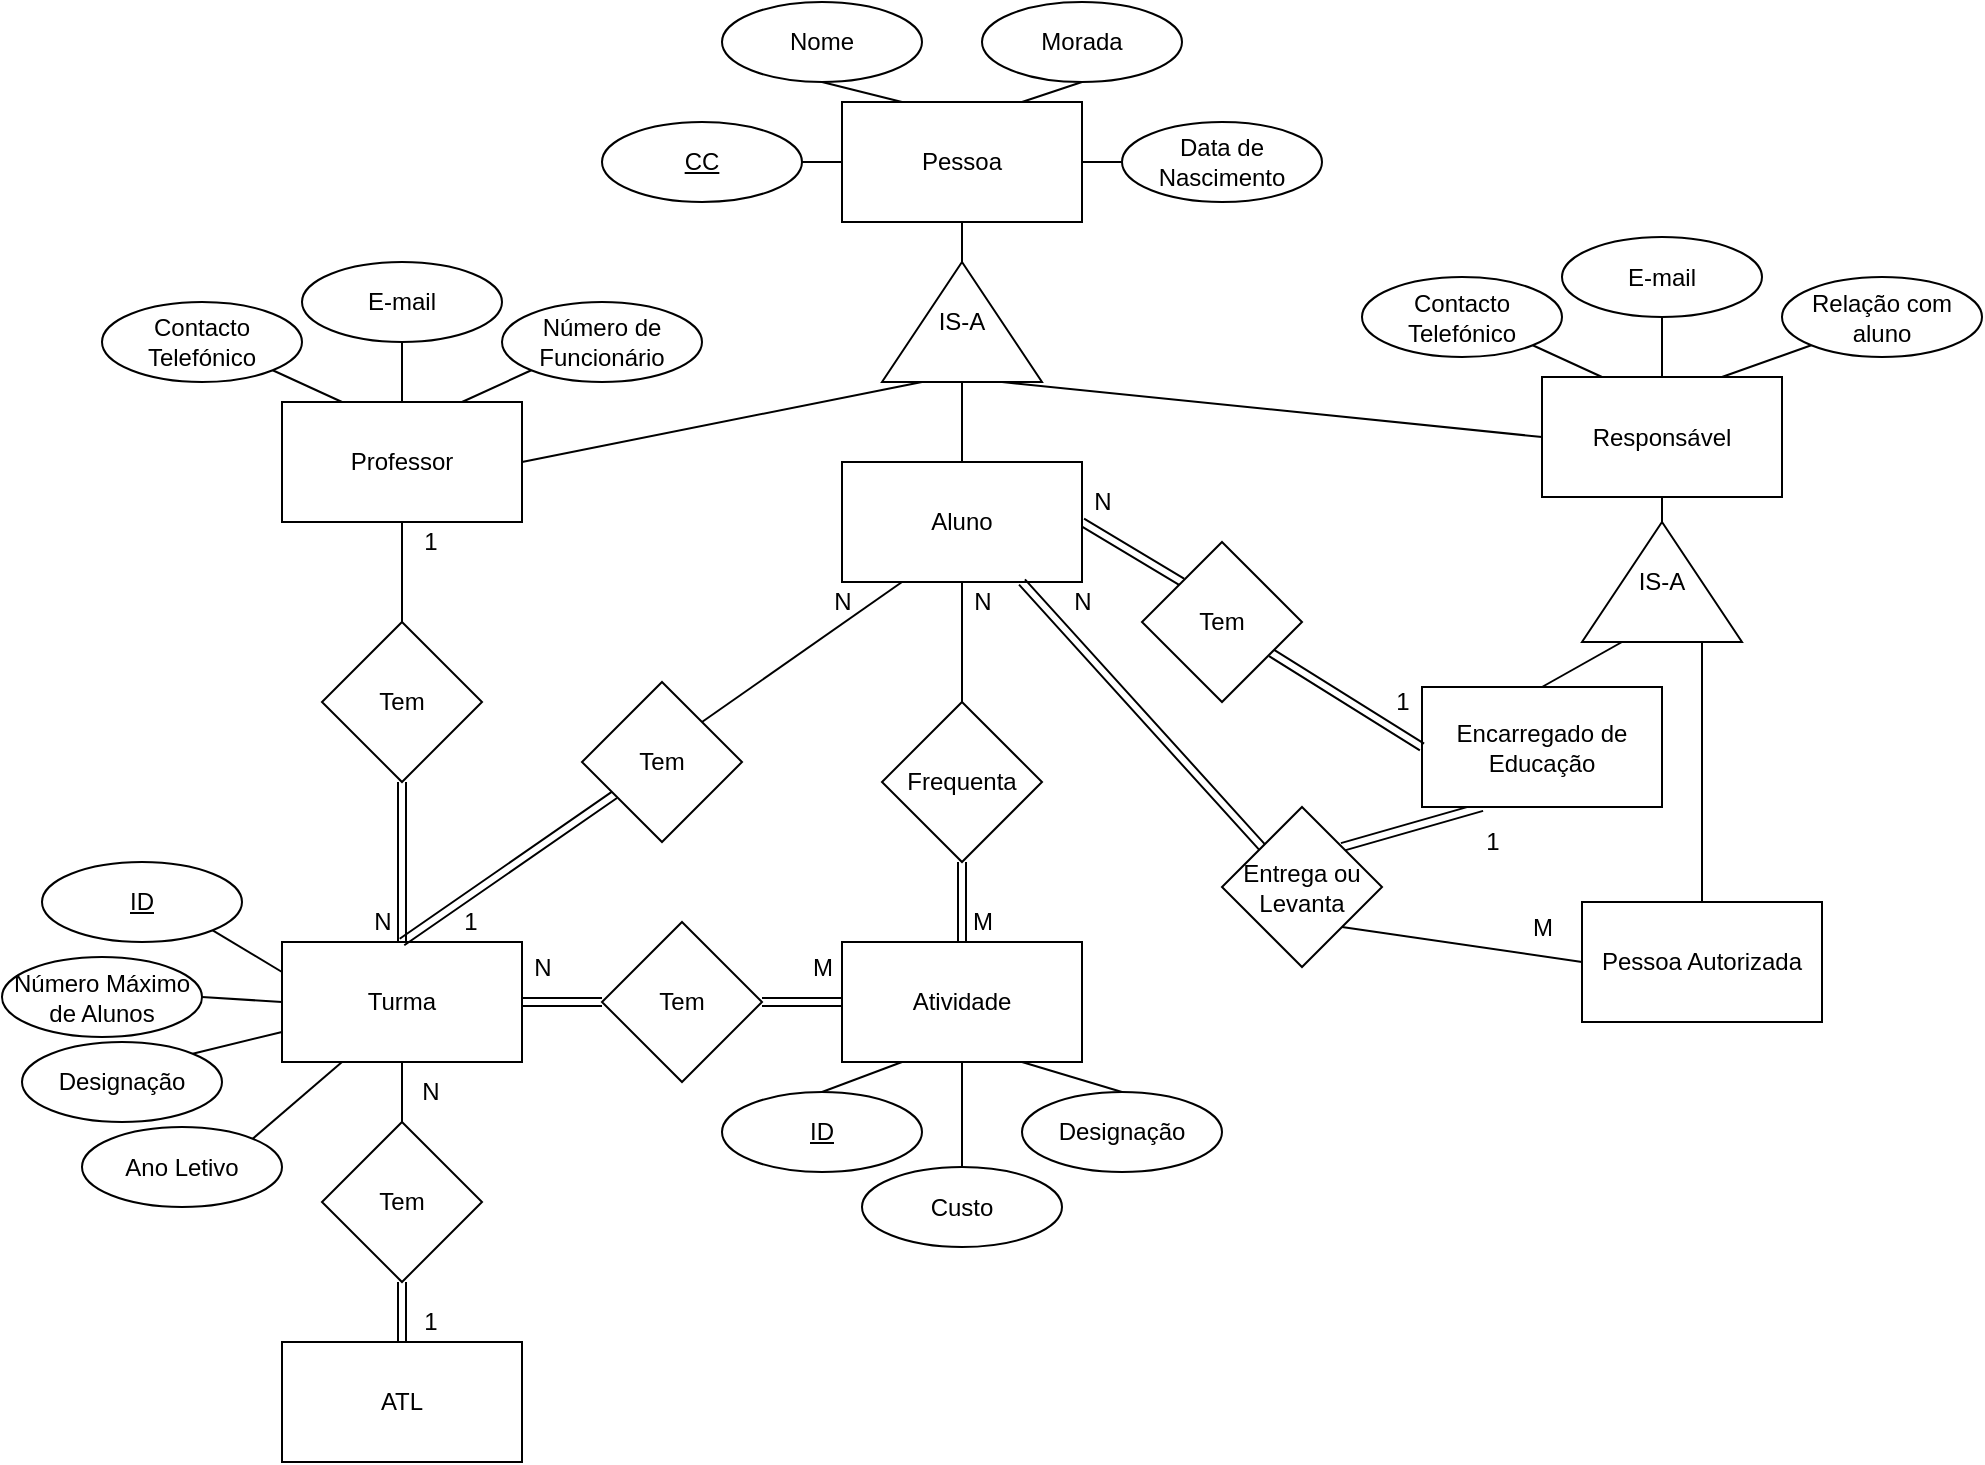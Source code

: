 <mxfile version="16.5.2" type="device"><diagram id="hzgo_Ae2B0jGEH-jkzRj" name="Page-1"><mxGraphModel dx="1221" dy="613" grid="1" gridSize="10" guides="1" tooltips="1" connect="1" arrows="1" fold="1" page="1" pageScale="1" pageWidth="827" pageHeight="1169" math="0" shadow="0"><root><mxCell id="0"/><mxCell id="1" parent="0"/><mxCell id="zbcEVNF7GU3mGM6sDXMu-1" value="ATL" style="rounded=0;whiteSpace=wrap;html=1;" parent="1" vertex="1"><mxGeometry x="140" y="670" width="120" height="60" as="geometry"/></mxCell><mxCell id="HJI1hfKRqHcVIKqyaIGi-65" style="edgeStyle=none;rounded=0;orthogonalLoop=1;jettySize=auto;html=1;exitX=0.5;exitY=1;exitDx=0;exitDy=0;entryX=0.5;entryY=0;entryDx=0;entryDy=0;endArrow=none;endFill=0;shape=link;" edge="1" parent="1" source="zbcEVNF7GU3mGM6sDXMu-2" target="zbcEVNF7GU3mGM6sDXMu-1"><mxGeometry relative="1" as="geometry"/></mxCell><mxCell id="zbcEVNF7GU3mGM6sDXMu-2" value="Tem" style="rhombus;whiteSpace=wrap;html=1;" parent="1" vertex="1"><mxGeometry x="160" y="560" width="80" height="80" as="geometry"/></mxCell><mxCell id="HJI1hfKRqHcVIKqyaIGi-64" style="edgeStyle=none;rounded=0;orthogonalLoop=1;jettySize=auto;html=1;exitX=0.5;exitY=1;exitDx=0;exitDy=0;entryX=0.5;entryY=0;entryDx=0;entryDy=0;endArrow=none;endFill=0;" edge="1" parent="1" source="zbcEVNF7GU3mGM6sDXMu-3" target="zbcEVNF7GU3mGM6sDXMu-2"><mxGeometry relative="1" as="geometry"/></mxCell><mxCell id="HJI1hfKRqHcVIKqyaIGi-67" style="edgeStyle=none;rounded=0;orthogonalLoop=1;jettySize=auto;html=1;exitX=0;exitY=0.25;exitDx=0;exitDy=0;entryX=1;entryY=1;entryDx=0;entryDy=0;endArrow=none;endFill=0;" edge="1" parent="1" source="zbcEVNF7GU3mGM6sDXMu-3" target="zbcEVNF7GU3mGM6sDXMu-4"><mxGeometry relative="1" as="geometry"/></mxCell><mxCell id="HJI1hfKRqHcVIKqyaIGi-68" style="edgeStyle=none;rounded=0;orthogonalLoop=1;jettySize=auto;html=1;exitX=0;exitY=0.5;exitDx=0;exitDy=0;entryX=1;entryY=0.5;entryDx=0;entryDy=0;endArrow=none;endFill=0;" edge="1" parent="1" source="zbcEVNF7GU3mGM6sDXMu-3" target="HJI1hfKRqHcVIKqyaIGi-4"><mxGeometry relative="1" as="geometry"/></mxCell><mxCell id="HJI1hfKRqHcVIKqyaIGi-93" style="edgeStyle=none;shape=link;rounded=0;orthogonalLoop=1;jettySize=auto;html=1;exitX=1;exitY=0.5;exitDx=0;exitDy=0;entryX=0;entryY=0.5;entryDx=0;entryDy=0;endArrow=none;endFill=0;" edge="1" parent="1" source="zbcEVNF7GU3mGM6sDXMu-3" target="HJI1hfKRqHcVIKqyaIGi-91"><mxGeometry relative="1" as="geometry"/></mxCell><mxCell id="zbcEVNF7GU3mGM6sDXMu-3" value="Turma" style="rounded=0;whiteSpace=wrap;html=1;" parent="1" vertex="1"><mxGeometry x="140" y="470" width="120" height="60" as="geometry"/></mxCell><mxCell id="zbcEVNF7GU3mGM6sDXMu-4" value="&lt;u&gt;ID&lt;/u&gt;" style="ellipse;whiteSpace=wrap;html=1;" parent="1" vertex="1"><mxGeometry x="20" y="430" width="100" height="40" as="geometry"/></mxCell><mxCell id="HJI1hfKRqHcVIKqyaIGi-69" style="edgeStyle=none;rounded=0;orthogonalLoop=1;jettySize=auto;html=1;exitX=1;exitY=0;exitDx=0;exitDy=0;entryX=0;entryY=0.75;entryDx=0;entryDy=0;endArrow=none;endFill=0;" edge="1" parent="1" source="HJI1hfKRqHcVIKqyaIGi-1" target="zbcEVNF7GU3mGM6sDXMu-3"><mxGeometry relative="1" as="geometry"/></mxCell><mxCell id="HJI1hfKRqHcVIKqyaIGi-1" value="Designação" style="ellipse;whiteSpace=wrap;html=1;" vertex="1" parent="1"><mxGeometry x="10" y="520" width="100" height="40" as="geometry"/></mxCell><mxCell id="HJI1hfKRqHcVIKqyaIGi-70" style="edgeStyle=none;rounded=0;orthogonalLoop=1;jettySize=auto;html=1;exitX=1;exitY=0;exitDx=0;exitDy=0;entryX=0.25;entryY=1;entryDx=0;entryDy=0;endArrow=none;endFill=0;" edge="1" parent="1" source="HJI1hfKRqHcVIKqyaIGi-2" target="zbcEVNF7GU3mGM6sDXMu-3"><mxGeometry relative="1" as="geometry"/></mxCell><mxCell id="HJI1hfKRqHcVIKqyaIGi-2" value="Ano Letivo" style="ellipse;whiteSpace=wrap;html=1;" vertex="1" parent="1"><mxGeometry x="40" y="562.5" width="100" height="40" as="geometry"/></mxCell><mxCell id="HJI1hfKRqHcVIKqyaIGi-4" value="Número Máximo de Alunos" style="ellipse;whiteSpace=wrap;html=1;" vertex="1" parent="1"><mxGeometry y="477.5" width="100" height="40" as="geometry"/></mxCell><mxCell id="HJI1hfKRqHcVIKqyaIGi-57" style="edgeStyle=none;rounded=0;orthogonalLoop=1;jettySize=auto;html=1;exitX=0.25;exitY=1;exitDx=0;exitDy=0;entryX=0.5;entryY=0;entryDx=0;entryDy=0;endArrow=none;endFill=0;" edge="1" parent="1" source="HJI1hfKRqHcVIKqyaIGi-5" target="HJI1hfKRqHcVIKqyaIGi-6"><mxGeometry relative="1" as="geometry"/></mxCell><mxCell id="HJI1hfKRqHcVIKqyaIGi-58" style="edgeStyle=none;rounded=0;orthogonalLoop=1;jettySize=auto;html=1;exitX=0.5;exitY=1;exitDx=0;exitDy=0;entryX=0.5;entryY=0;entryDx=0;entryDy=0;endArrow=none;endFill=0;" edge="1" parent="1" source="HJI1hfKRqHcVIKqyaIGi-5" target="HJI1hfKRqHcVIKqyaIGi-8"><mxGeometry relative="1" as="geometry"/></mxCell><mxCell id="HJI1hfKRqHcVIKqyaIGi-59" style="edgeStyle=none;rounded=0;orthogonalLoop=1;jettySize=auto;html=1;exitX=0.75;exitY=1;exitDx=0;exitDy=0;entryX=0.5;entryY=0;entryDx=0;entryDy=0;endArrow=none;endFill=0;" edge="1" parent="1" source="HJI1hfKRqHcVIKqyaIGi-5" target="HJI1hfKRqHcVIKqyaIGi-7"><mxGeometry relative="1" as="geometry"/></mxCell><mxCell id="HJI1hfKRqHcVIKqyaIGi-92" style="edgeStyle=none;shape=link;rounded=0;orthogonalLoop=1;jettySize=auto;html=1;exitX=0;exitY=0.5;exitDx=0;exitDy=0;entryX=1;entryY=0.5;entryDx=0;entryDy=0;endArrow=none;endFill=0;" edge="1" parent="1" source="HJI1hfKRqHcVIKqyaIGi-5" target="HJI1hfKRqHcVIKqyaIGi-91"><mxGeometry relative="1" as="geometry"/></mxCell><mxCell id="HJI1hfKRqHcVIKqyaIGi-5" value="Atividade" style="whiteSpace=wrap;html=1;" vertex="1" parent="1"><mxGeometry x="420" y="470" width="120" height="60" as="geometry"/></mxCell><mxCell id="HJI1hfKRqHcVIKqyaIGi-6" value="&lt;u&gt;ID&lt;/u&gt;" style="ellipse;whiteSpace=wrap;html=1;" vertex="1" parent="1"><mxGeometry x="360" y="545" width="100" height="40" as="geometry"/></mxCell><mxCell id="HJI1hfKRqHcVIKqyaIGi-7" value="Designação" style="ellipse;whiteSpace=wrap;html=1;" vertex="1" parent="1"><mxGeometry x="510" y="545" width="100" height="40" as="geometry"/></mxCell><mxCell id="HJI1hfKRqHcVIKqyaIGi-8" value="Custo" style="ellipse;whiteSpace=wrap;html=1;" vertex="1" parent="1"><mxGeometry x="430" y="582.5" width="100" height="40" as="geometry"/></mxCell><mxCell id="HJI1hfKRqHcVIKqyaIGi-52" style="edgeStyle=none;rounded=0;orthogonalLoop=1;jettySize=auto;html=1;exitX=1;exitY=0.5;exitDx=0;exitDy=0;entryX=0;entryY=0;entryDx=0;entryDy=0;endArrow=none;endFill=0;shape=link;" edge="1" parent="1" source="HJI1hfKRqHcVIKqyaIGi-9" target="HJI1hfKRqHcVIKqyaIGi-50"><mxGeometry relative="1" as="geometry"/></mxCell><mxCell id="HJI1hfKRqHcVIKqyaIGi-60" value="" style="edgeStyle=none;rounded=0;orthogonalLoop=1;jettySize=auto;html=1;endArrow=none;endFill=0;entryX=0.5;entryY=0;entryDx=0;entryDy=0;exitX=0.5;exitY=1;exitDx=0;exitDy=0;" edge="1" parent="1" source="HJI1hfKRqHcVIKqyaIGi-9" target="HJI1hfKRqHcVIKqyaIGi-10"><mxGeometry relative="1" as="geometry"/></mxCell><mxCell id="HJI1hfKRqHcVIKqyaIGi-62" style="edgeStyle=none;rounded=0;orthogonalLoop=1;jettySize=auto;html=1;exitX=0.25;exitY=1;exitDx=0;exitDy=0;entryX=1;entryY=0;entryDx=0;entryDy=0;endArrow=none;endFill=0;" edge="1" parent="1" source="HJI1hfKRqHcVIKqyaIGi-9" target="HJI1hfKRqHcVIKqyaIGi-27"><mxGeometry relative="1" as="geometry"/></mxCell><mxCell id="HJI1hfKRqHcVIKqyaIGi-9" value="Aluno" style="rounded=0;whiteSpace=wrap;html=1;" vertex="1" parent="1"><mxGeometry x="420" y="230" width="120" height="60" as="geometry"/></mxCell><mxCell id="HJI1hfKRqHcVIKqyaIGi-61" style="edgeStyle=none;rounded=0;orthogonalLoop=1;jettySize=auto;html=1;exitX=0.5;exitY=1;exitDx=0;exitDy=0;entryX=0.5;entryY=0;entryDx=0;entryDy=0;endArrow=none;endFill=0;shape=link;" edge="1" parent="1" source="HJI1hfKRqHcVIKqyaIGi-10" target="HJI1hfKRqHcVIKqyaIGi-5"><mxGeometry relative="1" as="geometry"/></mxCell><mxCell id="HJI1hfKRqHcVIKqyaIGi-10" value="Frequenta" style="rhombus;whiteSpace=wrap;html=1;" vertex="1" parent="1"><mxGeometry x="440" y="350" width="80" height="80" as="geometry"/></mxCell><mxCell id="HJI1hfKRqHcVIKqyaIGi-39" style="edgeStyle=none;rounded=0;orthogonalLoop=1;jettySize=auto;html=1;exitX=1;exitY=0.5;exitDx=0;exitDy=0;entryX=0;entryY=0.25;entryDx=0;entryDy=0;endArrow=none;endFill=0;" edge="1" parent="1" source="HJI1hfKRqHcVIKqyaIGi-15" target="HJI1hfKRqHcVIKqyaIGi-26"><mxGeometry relative="1" as="geometry"/></mxCell><mxCell id="HJI1hfKRqHcVIKqyaIGi-66" style="edgeStyle=none;rounded=0;orthogonalLoop=1;jettySize=auto;html=1;exitX=0.5;exitY=1;exitDx=0;exitDy=0;entryX=0.5;entryY=0;entryDx=0;entryDy=0;endArrow=none;endFill=0;" edge="1" parent="1" source="HJI1hfKRqHcVIKqyaIGi-15" target="HJI1hfKRqHcVIKqyaIGi-74"><mxGeometry relative="1" as="geometry"/></mxCell><mxCell id="HJI1hfKRqHcVIKqyaIGi-71" style="edgeStyle=none;rounded=0;orthogonalLoop=1;jettySize=auto;html=1;exitX=0.75;exitY=0;exitDx=0;exitDy=0;entryX=0;entryY=1;entryDx=0;entryDy=0;endArrow=none;endFill=0;" edge="1" parent="1" source="HJI1hfKRqHcVIKqyaIGi-15" target="HJI1hfKRqHcVIKqyaIGi-18"><mxGeometry relative="1" as="geometry"/></mxCell><mxCell id="HJI1hfKRqHcVIKqyaIGi-72" style="edgeStyle=none;rounded=0;orthogonalLoop=1;jettySize=auto;html=1;exitX=0.5;exitY=0;exitDx=0;exitDy=0;entryX=0.5;entryY=1;entryDx=0;entryDy=0;endArrow=none;endFill=0;" edge="1" parent="1" source="HJI1hfKRqHcVIKqyaIGi-15" target="HJI1hfKRqHcVIKqyaIGi-24"><mxGeometry relative="1" as="geometry"/></mxCell><mxCell id="HJI1hfKRqHcVIKqyaIGi-15" value="Professor" style="rounded=0;whiteSpace=wrap;html=1;" vertex="1" parent="1"><mxGeometry x="140" y="200" width="120" height="60" as="geometry"/></mxCell><mxCell id="HJI1hfKRqHcVIKqyaIGi-18" value="Número de Funcionário" style="ellipse;whiteSpace=wrap;html=1;" vertex="1" parent="1"><mxGeometry x="250" y="150" width="100" height="40" as="geometry"/></mxCell><mxCell id="HJI1hfKRqHcVIKqyaIGi-35" style="edgeStyle=none;rounded=0;orthogonalLoop=1;jettySize=auto;html=1;exitX=0.5;exitY=1;exitDx=0;exitDy=0;entryX=0.25;entryY=0;entryDx=0;entryDy=0;endArrow=none;endFill=0;" edge="1" parent="1" source="HJI1hfKRqHcVIKqyaIGi-19" target="HJI1hfKRqHcVIKqyaIGi-25"><mxGeometry relative="1" as="geometry"/></mxCell><mxCell id="HJI1hfKRqHcVIKqyaIGi-19" value="Nome" style="ellipse;whiteSpace=wrap;html=1;" vertex="1" parent="1"><mxGeometry x="360" width="100" height="40" as="geometry"/></mxCell><mxCell id="HJI1hfKRqHcVIKqyaIGi-34" style="edgeStyle=none;rounded=0;orthogonalLoop=1;jettySize=auto;html=1;exitX=1;exitY=0.5;exitDx=0;exitDy=0;entryX=0;entryY=0.5;entryDx=0;entryDy=0;endArrow=none;endFill=0;" edge="1" parent="1" source="HJI1hfKRqHcVIKqyaIGi-20" target="HJI1hfKRqHcVIKqyaIGi-25"><mxGeometry relative="1" as="geometry"/></mxCell><mxCell id="HJI1hfKRqHcVIKqyaIGi-20" value="&lt;u&gt;CC&lt;/u&gt;" style="ellipse;whiteSpace=wrap;html=1;" vertex="1" parent="1"><mxGeometry x="300" y="60" width="100" height="40" as="geometry"/></mxCell><mxCell id="HJI1hfKRqHcVIKqyaIGi-36" style="edgeStyle=none;rounded=0;orthogonalLoop=1;jettySize=auto;html=1;exitX=0.5;exitY=1;exitDx=0;exitDy=0;entryX=0.75;entryY=0;entryDx=0;entryDy=0;endArrow=none;endFill=0;" edge="1" parent="1" source="HJI1hfKRqHcVIKqyaIGi-21" target="HJI1hfKRqHcVIKqyaIGi-25"><mxGeometry relative="1" as="geometry"/></mxCell><mxCell id="HJI1hfKRqHcVIKqyaIGi-21" value="Morada" style="ellipse;whiteSpace=wrap;html=1;" vertex="1" parent="1"><mxGeometry x="490" width="100" height="40" as="geometry"/></mxCell><mxCell id="HJI1hfKRqHcVIKqyaIGi-22" value="Data de Nascimento" style="ellipse;whiteSpace=wrap;html=1;" vertex="1" parent="1"><mxGeometry x="560" y="60" width="100" height="40" as="geometry"/></mxCell><mxCell id="HJI1hfKRqHcVIKqyaIGi-73" style="edgeStyle=none;rounded=0;orthogonalLoop=1;jettySize=auto;html=1;exitX=1;exitY=1;exitDx=0;exitDy=0;entryX=0.25;entryY=0;entryDx=0;entryDy=0;endArrow=none;endFill=0;" edge="1" parent="1" source="HJI1hfKRqHcVIKqyaIGi-23" target="HJI1hfKRqHcVIKqyaIGi-15"><mxGeometry relative="1" as="geometry"/></mxCell><mxCell id="HJI1hfKRqHcVIKqyaIGi-23" value="Contacto Telefónico" style="ellipse;whiteSpace=wrap;html=1;" vertex="1" parent="1"><mxGeometry x="50" y="150" width="100" height="40" as="geometry"/></mxCell><mxCell id="HJI1hfKRqHcVIKqyaIGi-24" value="E-mail" style="ellipse;whiteSpace=wrap;html=1;" vertex="1" parent="1"><mxGeometry x="150" y="130" width="100" height="40" as="geometry"/></mxCell><mxCell id="HJI1hfKRqHcVIKqyaIGi-33" style="rounded=0;orthogonalLoop=1;jettySize=auto;html=1;exitX=1;exitY=0.5;exitDx=0;exitDy=0;entryX=0;entryY=0.5;entryDx=0;entryDy=0;endArrow=none;endFill=0;" edge="1" parent="1" source="HJI1hfKRqHcVIKqyaIGi-25" target="HJI1hfKRqHcVIKqyaIGi-22"><mxGeometry relative="1" as="geometry"/></mxCell><mxCell id="HJI1hfKRqHcVIKqyaIGi-37" style="edgeStyle=none;rounded=0;orthogonalLoop=1;jettySize=auto;html=1;exitX=0.5;exitY=1;exitDx=0;exitDy=0;entryX=1;entryY=0.5;entryDx=0;entryDy=0;endArrow=none;endFill=0;" edge="1" parent="1" source="HJI1hfKRqHcVIKqyaIGi-25" target="HJI1hfKRqHcVIKqyaIGi-26"><mxGeometry relative="1" as="geometry"/></mxCell><mxCell id="HJI1hfKRqHcVIKqyaIGi-25" value="Pessoa" style="rounded=0;whiteSpace=wrap;html=1;" vertex="1" parent="1"><mxGeometry x="420" y="50" width="120" height="60" as="geometry"/></mxCell><mxCell id="HJI1hfKRqHcVIKqyaIGi-38" style="edgeStyle=none;rounded=0;orthogonalLoop=1;jettySize=auto;html=1;exitX=0;exitY=0.5;exitDx=0;exitDy=0;entryX=0.5;entryY=0;entryDx=0;entryDy=0;endArrow=none;endFill=0;" edge="1" parent="1" source="HJI1hfKRqHcVIKqyaIGi-26" target="HJI1hfKRqHcVIKqyaIGi-9"><mxGeometry relative="1" as="geometry"/></mxCell><mxCell id="HJI1hfKRqHcVIKqyaIGi-40" style="edgeStyle=none;rounded=0;orthogonalLoop=1;jettySize=auto;html=1;exitX=0;exitY=0.75;exitDx=0;exitDy=0;entryX=0;entryY=0.5;entryDx=0;entryDy=0;endArrow=none;endFill=0;" edge="1" parent="1" source="HJI1hfKRqHcVIKqyaIGi-26" target="HJI1hfKRqHcVIKqyaIGi-29"><mxGeometry relative="1" as="geometry"/></mxCell><mxCell id="HJI1hfKRqHcVIKqyaIGi-26" value="IS-A" style="triangle;whiteSpace=wrap;html=1;direction=north;" vertex="1" parent="1"><mxGeometry x="440" y="130" width="80" height="60" as="geometry"/></mxCell><mxCell id="HJI1hfKRqHcVIKqyaIGi-63" style="edgeStyle=none;rounded=0;orthogonalLoop=1;jettySize=auto;html=1;entryX=0.5;entryY=0;entryDx=0;entryDy=0;endArrow=none;endFill=0;shape=link;" edge="1" parent="1" source="HJI1hfKRqHcVIKqyaIGi-27" target="zbcEVNF7GU3mGM6sDXMu-3"><mxGeometry relative="1" as="geometry"/></mxCell><mxCell id="HJI1hfKRqHcVIKqyaIGi-27" value="Tem" style="rhombus;whiteSpace=wrap;html=1;" vertex="1" parent="1"><mxGeometry x="290" y="340" width="80" height="80" as="geometry"/></mxCell><mxCell id="HJI1hfKRqHcVIKqyaIGi-45" style="edgeStyle=none;rounded=0;orthogonalLoop=1;jettySize=auto;html=1;exitX=0.5;exitY=1;exitDx=0;exitDy=0;entryX=1;entryY=0.5;entryDx=0;entryDy=0;endArrow=none;endFill=0;" edge="1" parent="1" source="HJI1hfKRqHcVIKqyaIGi-29" target="HJI1hfKRqHcVIKqyaIGi-44"><mxGeometry relative="1" as="geometry"/></mxCell><mxCell id="HJI1hfKRqHcVIKqyaIGi-29" value="Responsável" style="rounded=0;whiteSpace=wrap;html=1;" vertex="1" parent="1"><mxGeometry x="770" y="187.5" width="120" height="60" as="geometry"/></mxCell><mxCell id="HJI1hfKRqHcVIKqyaIGi-41" style="edgeStyle=none;rounded=0;orthogonalLoop=1;jettySize=auto;html=1;exitX=1;exitY=1;exitDx=0;exitDy=0;entryX=0.25;entryY=0;entryDx=0;entryDy=0;endArrow=none;endFill=0;" edge="1" parent="1" source="HJI1hfKRqHcVIKqyaIGi-30" target="HJI1hfKRqHcVIKqyaIGi-29"><mxGeometry relative="1" as="geometry"/></mxCell><mxCell id="HJI1hfKRqHcVIKqyaIGi-30" value="Contacto Telefónico" style="ellipse;whiteSpace=wrap;html=1;" vertex="1" parent="1"><mxGeometry x="680" y="137.5" width="100" height="40" as="geometry"/></mxCell><mxCell id="HJI1hfKRqHcVIKqyaIGi-42" style="edgeStyle=none;rounded=0;orthogonalLoop=1;jettySize=auto;html=1;exitX=0.5;exitY=1;exitDx=0;exitDy=0;entryX=0.5;entryY=0;entryDx=0;entryDy=0;endArrow=none;endFill=0;" edge="1" parent="1" source="HJI1hfKRqHcVIKqyaIGi-31" target="HJI1hfKRqHcVIKqyaIGi-29"><mxGeometry relative="1" as="geometry"/></mxCell><mxCell id="HJI1hfKRqHcVIKqyaIGi-31" value="E-mail" style="ellipse;whiteSpace=wrap;html=1;" vertex="1" parent="1"><mxGeometry x="780" y="117.5" width="100" height="40" as="geometry"/></mxCell><mxCell id="HJI1hfKRqHcVIKqyaIGi-43" style="edgeStyle=none;rounded=0;orthogonalLoop=1;jettySize=auto;html=1;exitX=0;exitY=1;exitDx=0;exitDy=0;entryX=0.75;entryY=0;entryDx=0;entryDy=0;endArrow=none;endFill=0;" edge="1" parent="1" source="HJI1hfKRqHcVIKqyaIGi-32" target="HJI1hfKRqHcVIKqyaIGi-29"><mxGeometry relative="1" as="geometry"/></mxCell><mxCell id="HJI1hfKRqHcVIKqyaIGi-32" value="Relação com aluno" style="ellipse;whiteSpace=wrap;html=1;" vertex="1" parent="1"><mxGeometry x="890" y="137.5" width="100" height="40" as="geometry"/></mxCell><mxCell id="HJI1hfKRqHcVIKqyaIGi-49" style="edgeStyle=none;rounded=0;orthogonalLoop=1;jettySize=auto;html=1;exitX=0;exitY=0.75;exitDx=0;exitDy=0;entryX=0.5;entryY=0;entryDx=0;entryDy=0;endArrow=none;endFill=0;" edge="1" parent="1" source="HJI1hfKRqHcVIKqyaIGi-44" target="HJI1hfKRqHcVIKqyaIGi-47"><mxGeometry relative="1" as="geometry"/></mxCell><mxCell id="HJI1hfKRqHcVIKqyaIGi-44" value="IS-A" style="triangle;whiteSpace=wrap;html=1;direction=north;" vertex="1" parent="1"><mxGeometry x="790" y="260" width="80" height="60" as="geometry"/></mxCell><mxCell id="HJI1hfKRqHcVIKqyaIGi-48" style="edgeStyle=none;rounded=0;orthogonalLoop=1;jettySize=auto;html=1;exitX=0.5;exitY=0;exitDx=0;exitDy=0;entryX=0;entryY=0.25;entryDx=0;entryDy=0;endArrow=none;endFill=0;" edge="1" parent="1" source="HJI1hfKRqHcVIKqyaIGi-46" target="HJI1hfKRqHcVIKqyaIGi-44"><mxGeometry relative="1" as="geometry"/></mxCell><mxCell id="HJI1hfKRqHcVIKqyaIGi-55" style="edgeStyle=none;rounded=0;orthogonalLoop=1;jettySize=auto;html=1;exitX=0.25;exitY=1;exitDx=0;exitDy=0;entryX=1;entryY=0;entryDx=0;entryDy=0;endArrow=none;endFill=0;shape=link;" edge="1" parent="1" source="HJI1hfKRqHcVIKqyaIGi-46" target="HJI1hfKRqHcVIKqyaIGi-53"><mxGeometry relative="1" as="geometry"/></mxCell><mxCell id="HJI1hfKRqHcVIKqyaIGi-46" value="Encarregado de Educação" style="rounded=0;whiteSpace=wrap;html=1;" vertex="1" parent="1"><mxGeometry x="710" y="342.5" width="120" height="60" as="geometry"/></mxCell><mxCell id="HJI1hfKRqHcVIKqyaIGi-47" value="Pessoa Autorizada" style="rounded=0;whiteSpace=wrap;html=1;" vertex="1" parent="1"><mxGeometry x="790" y="450" width="120" height="60" as="geometry"/></mxCell><mxCell id="HJI1hfKRqHcVIKqyaIGi-51" value="" style="edgeStyle=none;rounded=0;orthogonalLoop=1;jettySize=auto;html=1;endArrow=none;endFill=0;entryX=0;entryY=0.5;entryDx=0;entryDy=0;shape=link;" edge="1" parent="1" source="HJI1hfKRqHcVIKqyaIGi-50" target="HJI1hfKRqHcVIKqyaIGi-46"><mxGeometry relative="1" as="geometry"/></mxCell><mxCell id="HJI1hfKRqHcVIKqyaIGi-50" value="Tem" style="rhombus;whiteSpace=wrap;html=1;" vertex="1" parent="1"><mxGeometry x="570" y="270" width="80" height="80" as="geometry"/></mxCell><mxCell id="HJI1hfKRqHcVIKqyaIGi-54" style="edgeStyle=none;rounded=0;orthogonalLoop=1;jettySize=auto;html=1;exitX=1;exitY=1;exitDx=0;exitDy=0;endArrow=none;endFill=0;entryX=0;entryY=0.5;entryDx=0;entryDy=0;" edge="1" parent="1" source="HJI1hfKRqHcVIKqyaIGi-53" target="HJI1hfKRqHcVIKqyaIGi-47"><mxGeometry relative="1" as="geometry"><mxPoint x="650" y="470" as="targetPoint"/></mxGeometry></mxCell><mxCell id="HJI1hfKRqHcVIKqyaIGi-56" style="edgeStyle=none;rounded=0;orthogonalLoop=1;jettySize=auto;html=1;exitX=0;exitY=0;exitDx=0;exitDy=0;entryX=0.75;entryY=1;entryDx=0;entryDy=0;endArrow=none;endFill=0;shape=link;" edge="1" parent="1" source="HJI1hfKRqHcVIKqyaIGi-53" target="HJI1hfKRqHcVIKqyaIGi-9"><mxGeometry relative="1" as="geometry"/></mxCell><mxCell id="HJI1hfKRqHcVIKqyaIGi-53" value="Entrega ou Levanta" style="rhombus;whiteSpace=wrap;html=1;" vertex="1" parent="1"><mxGeometry x="610" y="402.5" width="80" height="80" as="geometry"/></mxCell><mxCell id="HJI1hfKRqHcVIKqyaIGi-75" style="edgeStyle=none;shape=link;rounded=0;orthogonalLoop=1;jettySize=auto;html=1;exitX=0.5;exitY=1;exitDx=0;exitDy=0;entryX=0.5;entryY=0;entryDx=0;entryDy=0;endArrow=none;endFill=0;" edge="1" parent="1" source="HJI1hfKRqHcVIKqyaIGi-74" target="zbcEVNF7GU3mGM6sDXMu-3"><mxGeometry relative="1" as="geometry"/></mxCell><mxCell id="HJI1hfKRqHcVIKqyaIGi-74" value="Tem" style="rhombus;whiteSpace=wrap;html=1;" vertex="1" parent="1"><mxGeometry x="160" y="310" width="80" height="80" as="geometry"/></mxCell><mxCell id="HJI1hfKRqHcVIKqyaIGi-76" value="1" style="text;html=1;align=center;verticalAlign=middle;resizable=0;points=[];autosize=1;strokeColor=none;fillColor=none;" vertex="1" parent="1"><mxGeometry x="224" y="450" width="20" height="20" as="geometry"/></mxCell><mxCell id="HJI1hfKRqHcVIKqyaIGi-78" value="N" style="text;html=1;align=center;verticalAlign=middle;resizable=0;points=[];autosize=1;strokeColor=none;fillColor=none;" vertex="1" parent="1"><mxGeometry x="410" y="290" width="20" height="20" as="geometry"/></mxCell><mxCell id="HJI1hfKRqHcVIKqyaIGi-79" value="1" style="text;html=1;align=center;verticalAlign=middle;resizable=0;points=[];autosize=1;strokeColor=none;fillColor=none;" vertex="1" parent="1"><mxGeometry x="690" y="340" width="20" height="20" as="geometry"/></mxCell><mxCell id="HJI1hfKRqHcVIKqyaIGi-80" value="N" style="text;html=1;align=center;verticalAlign=middle;resizable=0;points=[];autosize=1;strokeColor=none;fillColor=none;" vertex="1" parent="1"><mxGeometry x="540" y="240" width="20" height="20" as="geometry"/></mxCell><mxCell id="HJI1hfKRqHcVIKqyaIGi-82" value="1" style="text;html=1;align=center;verticalAlign=middle;resizable=0;points=[];autosize=1;strokeColor=none;fillColor=none;" vertex="1" parent="1"><mxGeometry x="735" y="410" width="20" height="20" as="geometry"/></mxCell><mxCell id="HJI1hfKRqHcVIKqyaIGi-83" value="N" style="text;html=1;align=center;verticalAlign=middle;resizable=0;points=[];autosize=1;strokeColor=none;fillColor=none;" vertex="1" parent="1"><mxGeometry x="530" y="290" width="20" height="20" as="geometry"/></mxCell><mxCell id="HJI1hfKRqHcVIKqyaIGi-84" value="M" style="text;html=1;align=center;verticalAlign=middle;resizable=0;points=[];autosize=1;strokeColor=none;fillColor=none;" vertex="1" parent="1"><mxGeometry x="755" y="452.5" width="30" height="20" as="geometry"/></mxCell><mxCell id="HJI1hfKRqHcVIKqyaIGi-85" value="M" style="text;html=1;align=center;verticalAlign=middle;resizable=0;points=[];autosize=1;strokeColor=none;fillColor=none;" vertex="1" parent="1"><mxGeometry x="475" y="450" width="30" height="20" as="geometry"/></mxCell><mxCell id="HJI1hfKRqHcVIKqyaIGi-86" value="N" style="text;html=1;align=center;verticalAlign=middle;resizable=0;points=[];autosize=1;strokeColor=none;fillColor=none;" vertex="1" parent="1"><mxGeometry x="480" y="290" width="20" height="20" as="geometry"/></mxCell><mxCell id="HJI1hfKRqHcVIKqyaIGi-87" value="1" style="text;html=1;align=center;verticalAlign=middle;resizable=0;points=[];autosize=1;strokeColor=none;fillColor=none;" vertex="1" parent="1"><mxGeometry x="204" y="260" width="20" height="20" as="geometry"/></mxCell><mxCell id="HJI1hfKRqHcVIKqyaIGi-88" value="N" style="text;html=1;align=center;verticalAlign=middle;resizable=0;points=[];autosize=1;strokeColor=none;fillColor=none;" vertex="1" parent="1"><mxGeometry x="180" y="450" width="20" height="20" as="geometry"/></mxCell><mxCell id="HJI1hfKRqHcVIKqyaIGi-89" value="N" style="text;html=1;align=center;verticalAlign=middle;resizable=0;points=[];autosize=1;strokeColor=none;fillColor=none;" vertex="1" parent="1"><mxGeometry x="204" y="535" width="20" height="20" as="geometry"/></mxCell><mxCell id="HJI1hfKRqHcVIKqyaIGi-90" value="1" style="text;html=1;align=center;verticalAlign=middle;resizable=0;points=[];autosize=1;strokeColor=none;fillColor=none;" vertex="1" parent="1"><mxGeometry x="204" y="650" width="20" height="20" as="geometry"/></mxCell><mxCell id="HJI1hfKRqHcVIKqyaIGi-91" value="Tem" style="rhombus;whiteSpace=wrap;html=1;" vertex="1" parent="1"><mxGeometry x="300" y="460" width="80" height="80" as="geometry"/></mxCell><mxCell id="HJI1hfKRqHcVIKqyaIGi-94" value="M" style="text;html=1;align=center;verticalAlign=middle;resizable=0;points=[];autosize=1;strokeColor=none;fillColor=none;" vertex="1" parent="1"><mxGeometry x="395" y="472.5" width="30" height="20" as="geometry"/></mxCell><mxCell id="HJI1hfKRqHcVIKqyaIGi-95" value="N" style="text;html=1;align=center;verticalAlign=middle;resizable=0;points=[];autosize=1;strokeColor=none;fillColor=none;" vertex="1" parent="1"><mxGeometry x="260" y="472.5" width="20" height="20" as="geometry"/></mxCell></root></mxGraphModel></diagram></mxfile>